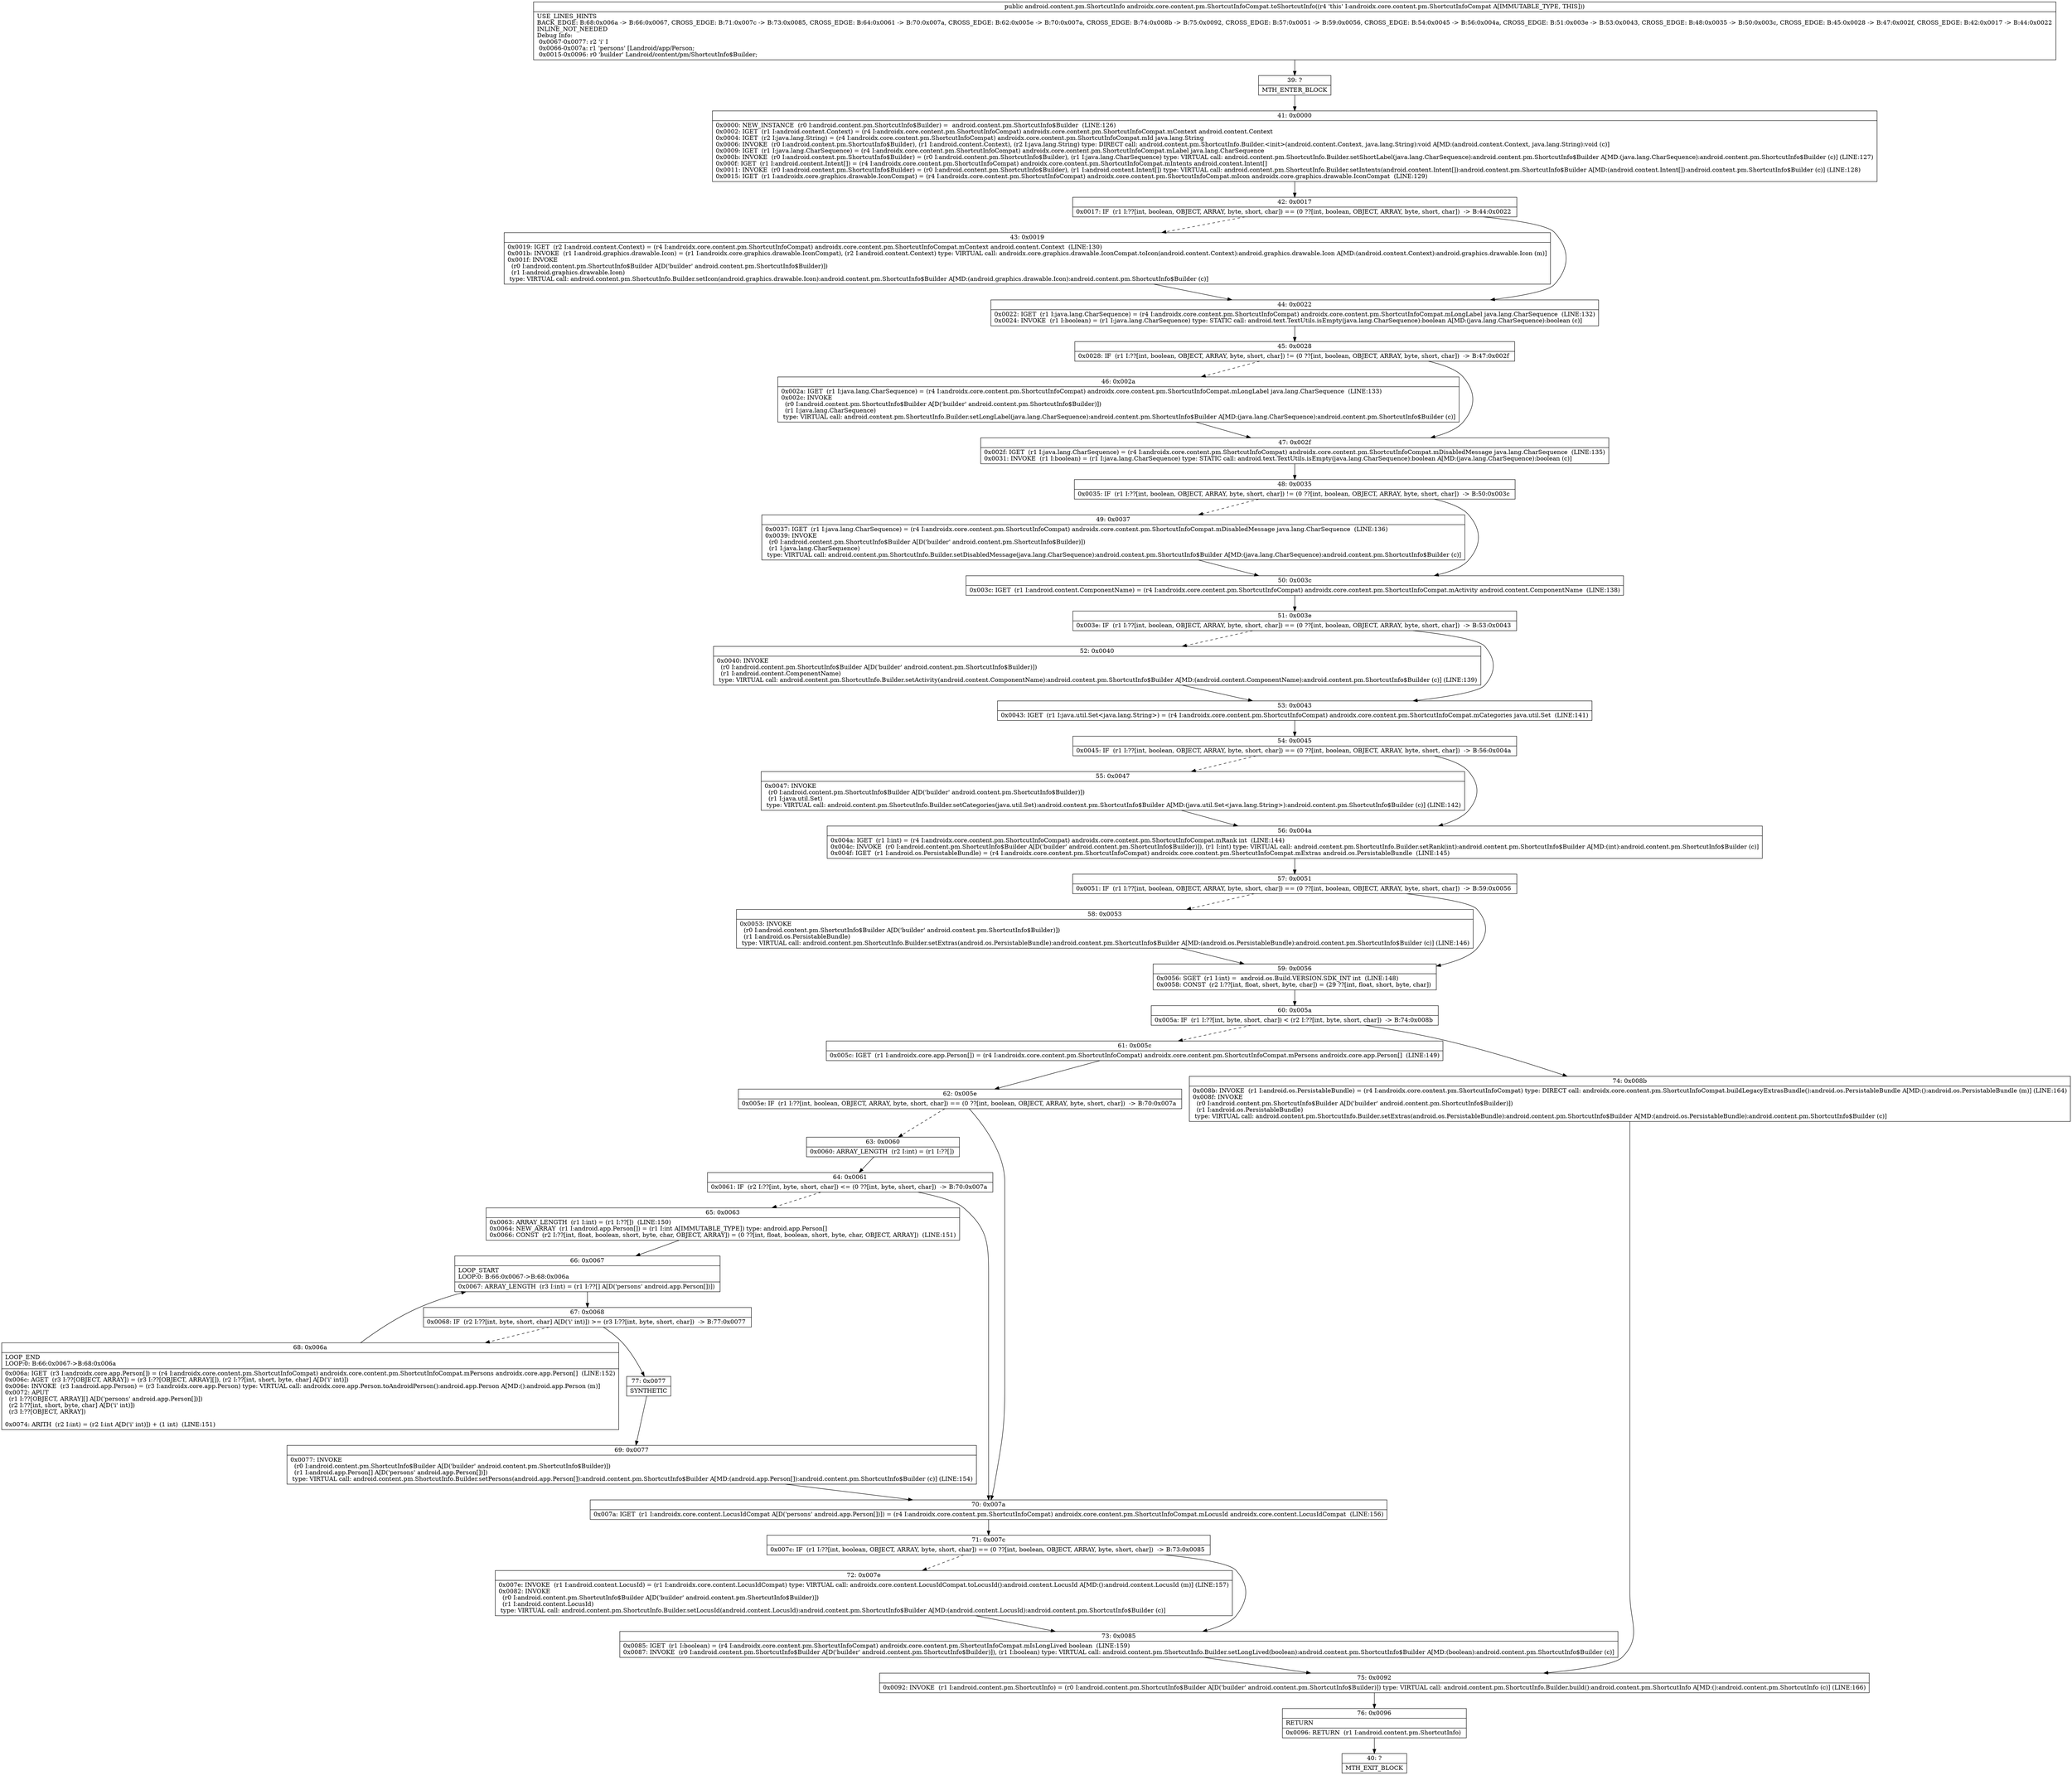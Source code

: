digraph "CFG forandroidx.core.content.pm.ShortcutInfoCompat.toShortcutInfo()Landroid\/content\/pm\/ShortcutInfo;" {
Node_39 [shape=record,label="{39\:\ ?|MTH_ENTER_BLOCK\l}"];
Node_41 [shape=record,label="{41\:\ 0x0000|0x0000: NEW_INSTANCE  (r0 I:android.content.pm.ShortcutInfo$Builder) =  android.content.pm.ShortcutInfo$Builder  (LINE:126)\l0x0002: IGET  (r1 I:android.content.Context) = (r4 I:androidx.core.content.pm.ShortcutInfoCompat) androidx.core.content.pm.ShortcutInfoCompat.mContext android.content.Context \l0x0004: IGET  (r2 I:java.lang.String) = (r4 I:androidx.core.content.pm.ShortcutInfoCompat) androidx.core.content.pm.ShortcutInfoCompat.mId java.lang.String \l0x0006: INVOKE  (r0 I:android.content.pm.ShortcutInfo$Builder), (r1 I:android.content.Context), (r2 I:java.lang.String) type: DIRECT call: android.content.pm.ShortcutInfo.Builder.\<init\>(android.content.Context, java.lang.String):void A[MD:(android.content.Context, java.lang.String):void (c)]\l0x0009: IGET  (r1 I:java.lang.CharSequence) = (r4 I:androidx.core.content.pm.ShortcutInfoCompat) androidx.core.content.pm.ShortcutInfoCompat.mLabel java.lang.CharSequence \l0x000b: INVOKE  (r0 I:android.content.pm.ShortcutInfo$Builder) = (r0 I:android.content.pm.ShortcutInfo$Builder), (r1 I:java.lang.CharSequence) type: VIRTUAL call: android.content.pm.ShortcutInfo.Builder.setShortLabel(java.lang.CharSequence):android.content.pm.ShortcutInfo$Builder A[MD:(java.lang.CharSequence):android.content.pm.ShortcutInfo$Builder (c)] (LINE:127)\l0x000f: IGET  (r1 I:android.content.Intent[]) = (r4 I:androidx.core.content.pm.ShortcutInfoCompat) androidx.core.content.pm.ShortcutInfoCompat.mIntents android.content.Intent[] \l0x0011: INVOKE  (r0 I:android.content.pm.ShortcutInfo$Builder) = (r0 I:android.content.pm.ShortcutInfo$Builder), (r1 I:android.content.Intent[]) type: VIRTUAL call: android.content.pm.ShortcutInfo.Builder.setIntents(android.content.Intent[]):android.content.pm.ShortcutInfo$Builder A[MD:(android.content.Intent[]):android.content.pm.ShortcutInfo$Builder (c)] (LINE:128)\l0x0015: IGET  (r1 I:androidx.core.graphics.drawable.IconCompat) = (r4 I:androidx.core.content.pm.ShortcutInfoCompat) androidx.core.content.pm.ShortcutInfoCompat.mIcon androidx.core.graphics.drawable.IconCompat  (LINE:129)\l}"];
Node_42 [shape=record,label="{42\:\ 0x0017|0x0017: IF  (r1 I:??[int, boolean, OBJECT, ARRAY, byte, short, char]) == (0 ??[int, boolean, OBJECT, ARRAY, byte, short, char])  \-\> B:44:0x0022 \l}"];
Node_43 [shape=record,label="{43\:\ 0x0019|0x0019: IGET  (r2 I:android.content.Context) = (r4 I:androidx.core.content.pm.ShortcutInfoCompat) androidx.core.content.pm.ShortcutInfoCompat.mContext android.content.Context  (LINE:130)\l0x001b: INVOKE  (r1 I:android.graphics.drawable.Icon) = (r1 I:androidx.core.graphics.drawable.IconCompat), (r2 I:android.content.Context) type: VIRTUAL call: androidx.core.graphics.drawable.IconCompat.toIcon(android.content.Context):android.graphics.drawable.Icon A[MD:(android.content.Context):android.graphics.drawable.Icon (m)]\l0x001f: INVOKE  \l  (r0 I:android.content.pm.ShortcutInfo$Builder A[D('builder' android.content.pm.ShortcutInfo$Builder)])\l  (r1 I:android.graphics.drawable.Icon)\l type: VIRTUAL call: android.content.pm.ShortcutInfo.Builder.setIcon(android.graphics.drawable.Icon):android.content.pm.ShortcutInfo$Builder A[MD:(android.graphics.drawable.Icon):android.content.pm.ShortcutInfo$Builder (c)]\l}"];
Node_44 [shape=record,label="{44\:\ 0x0022|0x0022: IGET  (r1 I:java.lang.CharSequence) = (r4 I:androidx.core.content.pm.ShortcutInfoCompat) androidx.core.content.pm.ShortcutInfoCompat.mLongLabel java.lang.CharSequence  (LINE:132)\l0x0024: INVOKE  (r1 I:boolean) = (r1 I:java.lang.CharSequence) type: STATIC call: android.text.TextUtils.isEmpty(java.lang.CharSequence):boolean A[MD:(java.lang.CharSequence):boolean (c)]\l}"];
Node_45 [shape=record,label="{45\:\ 0x0028|0x0028: IF  (r1 I:??[int, boolean, OBJECT, ARRAY, byte, short, char]) != (0 ??[int, boolean, OBJECT, ARRAY, byte, short, char])  \-\> B:47:0x002f \l}"];
Node_46 [shape=record,label="{46\:\ 0x002a|0x002a: IGET  (r1 I:java.lang.CharSequence) = (r4 I:androidx.core.content.pm.ShortcutInfoCompat) androidx.core.content.pm.ShortcutInfoCompat.mLongLabel java.lang.CharSequence  (LINE:133)\l0x002c: INVOKE  \l  (r0 I:android.content.pm.ShortcutInfo$Builder A[D('builder' android.content.pm.ShortcutInfo$Builder)])\l  (r1 I:java.lang.CharSequence)\l type: VIRTUAL call: android.content.pm.ShortcutInfo.Builder.setLongLabel(java.lang.CharSequence):android.content.pm.ShortcutInfo$Builder A[MD:(java.lang.CharSequence):android.content.pm.ShortcutInfo$Builder (c)]\l}"];
Node_47 [shape=record,label="{47\:\ 0x002f|0x002f: IGET  (r1 I:java.lang.CharSequence) = (r4 I:androidx.core.content.pm.ShortcutInfoCompat) androidx.core.content.pm.ShortcutInfoCompat.mDisabledMessage java.lang.CharSequence  (LINE:135)\l0x0031: INVOKE  (r1 I:boolean) = (r1 I:java.lang.CharSequence) type: STATIC call: android.text.TextUtils.isEmpty(java.lang.CharSequence):boolean A[MD:(java.lang.CharSequence):boolean (c)]\l}"];
Node_48 [shape=record,label="{48\:\ 0x0035|0x0035: IF  (r1 I:??[int, boolean, OBJECT, ARRAY, byte, short, char]) != (0 ??[int, boolean, OBJECT, ARRAY, byte, short, char])  \-\> B:50:0x003c \l}"];
Node_49 [shape=record,label="{49\:\ 0x0037|0x0037: IGET  (r1 I:java.lang.CharSequence) = (r4 I:androidx.core.content.pm.ShortcutInfoCompat) androidx.core.content.pm.ShortcutInfoCompat.mDisabledMessage java.lang.CharSequence  (LINE:136)\l0x0039: INVOKE  \l  (r0 I:android.content.pm.ShortcutInfo$Builder A[D('builder' android.content.pm.ShortcutInfo$Builder)])\l  (r1 I:java.lang.CharSequence)\l type: VIRTUAL call: android.content.pm.ShortcutInfo.Builder.setDisabledMessage(java.lang.CharSequence):android.content.pm.ShortcutInfo$Builder A[MD:(java.lang.CharSequence):android.content.pm.ShortcutInfo$Builder (c)]\l}"];
Node_50 [shape=record,label="{50\:\ 0x003c|0x003c: IGET  (r1 I:android.content.ComponentName) = (r4 I:androidx.core.content.pm.ShortcutInfoCompat) androidx.core.content.pm.ShortcutInfoCompat.mActivity android.content.ComponentName  (LINE:138)\l}"];
Node_51 [shape=record,label="{51\:\ 0x003e|0x003e: IF  (r1 I:??[int, boolean, OBJECT, ARRAY, byte, short, char]) == (0 ??[int, boolean, OBJECT, ARRAY, byte, short, char])  \-\> B:53:0x0043 \l}"];
Node_52 [shape=record,label="{52\:\ 0x0040|0x0040: INVOKE  \l  (r0 I:android.content.pm.ShortcutInfo$Builder A[D('builder' android.content.pm.ShortcutInfo$Builder)])\l  (r1 I:android.content.ComponentName)\l type: VIRTUAL call: android.content.pm.ShortcutInfo.Builder.setActivity(android.content.ComponentName):android.content.pm.ShortcutInfo$Builder A[MD:(android.content.ComponentName):android.content.pm.ShortcutInfo$Builder (c)] (LINE:139)\l}"];
Node_53 [shape=record,label="{53\:\ 0x0043|0x0043: IGET  (r1 I:java.util.Set\<java.lang.String\>) = (r4 I:androidx.core.content.pm.ShortcutInfoCompat) androidx.core.content.pm.ShortcutInfoCompat.mCategories java.util.Set  (LINE:141)\l}"];
Node_54 [shape=record,label="{54\:\ 0x0045|0x0045: IF  (r1 I:??[int, boolean, OBJECT, ARRAY, byte, short, char]) == (0 ??[int, boolean, OBJECT, ARRAY, byte, short, char])  \-\> B:56:0x004a \l}"];
Node_55 [shape=record,label="{55\:\ 0x0047|0x0047: INVOKE  \l  (r0 I:android.content.pm.ShortcutInfo$Builder A[D('builder' android.content.pm.ShortcutInfo$Builder)])\l  (r1 I:java.util.Set)\l type: VIRTUAL call: android.content.pm.ShortcutInfo.Builder.setCategories(java.util.Set):android.content.pm.ShortcutInfo$Builder A[MD:(java.util.Set\<java.lang.String\>):android.content.pm.ShortcutInfo$Builder (c)] (LINE:142)\l}"];
Node_56 [shape=record,label="{56\:\ 0x004a|0x004a: IGET  (r1 I:int) = (r4 I:androidx.core.content.pm.ShortcutInfoCompat) androidx.core.content.pm.ShortcutInfoCompat.mRank int  (LINE:144)\l0x004c: INVOKE  (r0 I:android.content.pm.ShortcutInfo$Builder A[D('builder' android.content.pm.ShortcutInfo$Builder)]), (r1 I:int) type: VIRTUAL call: android.content.pm.ShortcutInfo.Builder.setRank(int):android.content.pm.ShortcutInfo$Builder A[MD:(int):android.content.pm.ShortcutInfo$Builder (c)]\l0x004f: IGET  (r1 I:android.os.PersistableBundle) = (r4 I:androidx.core.content.pm.ShortcutInfoCompat) androidx.core.content.pm.ShortcutInfoCompat.mExtras android.os.PersistableBundle  (LINE:145)\l}"];
Node_57 [shape=record,label="{57\:\ 0x0051|0x0051: IF  (r1 I:??[int, boolean, OBJECT, ARRAY, byte, short, char]) == (0 ??[int, boolean, OBJECT, ARRAY, byte, short, char])  \-\> B:59:0x0056 \l}"];
Node_58 [shape=record,label="{58\:\ 0x0053|0x0053: INVOKE  \l  (r0 I:android.content.pm.ShortcutInfo$Builder A[D('builder' android.content.pm.ShortcutInfo$Builder)])\l  (r1 I:android.os.PersistableBundle)\l type: VIRTUAL call: android.content.pm.ShortcutInfo.Builder.setExtras(android.os.PersistableBundle):android.content.pm.ShortcutInfo$Builder A[MD:(android.os.PersistableBundle):android.content.pm.ShortcutInfo$Builder (c)] (LINE:146)\l}"];
Node_59 [shape=record,label="{59\:\ 0x0056|0x0056: SGET  (r1 I:int) =  android.os.Build.VERSION.SDK_INT int  (LINE:148)\l0x0058: CONST  (r2 I:??[int, float, short, byte, char]) = (29 ??[int, float, short, byte, char]) \l}"];
Node_60 [shape=record,label="{60\:\ 0x005a|0x005a: IF  (r1 I:??[int, byte, short, char]) \< (r2 I:??[int, byte, short, char])  \-\> B:74:0x008b \l}"];
Node_61 [shape=record,label="{61\:\ 0x005c|0x005c: IGET  (r1 I:androidx.core.app.Person[]) = (r4 I:androidx.core.content.pm.ShortcutInfoCompat) androidx.core.content.pm.ShortcutInfoCompat.mPersons androidx.core.app.Person[]  (LINE:149)\l}"];
Node_62 [shape=record,label="{62\:\ 0x005e|0x005e: IF  (r1 I:??[int, boolean, OBJECT, ARRAY, byte, short, char]) == (0 ??[int, boolean, OBJECT, ARRAY, byte, short, char])  \-\> B:70:0x007a \l}"];
Node_63 [shape=record,label="{63\:\ 0x0060|0x0060: ARRAY_LENGTH  (r2 I:int) = (r1 I:??[]) \l}"];
Node_64 [shape=record,label="{64\:\ 0x0061|0x0061: IF  (r2 I:??[int, byte, short, char]) \<= (0 ??[int, byte, short, char])  \-\> B:70:0x007a \l}"];
Node_65 [shape=record,label="{65\:\ 0x0063|0x0063: ARRAY_LENGTH  (r1 I:int) = (r1 I:??[])  (LINE:150)\l0x0064: NEW_ARRAY  (r1 I:android.app.Person[]) = (r1 I:int A[IMMUTABLE_TYPE]) type: android.app.Person[] \l0x0066: CONST  (r2 I:??[int, float, boolean, short, byte, char, OBJECT, ARRAY]) = (0 ??[int, float, boolean, short, byte, char, OBJECT, ARRAY])  (LINE:151)\l}"];
Node_66 [shape=record,label="{66\:\ 0x0067|LOOP_START\lLOOP:0: B:66:0x0067\-\>B:68:0x006a\l|0x0067: ARRAY_LENGTH  (r3 I:int) = (r1 I:??[] A[D('persons' android.app.Person[])]) \l}"];
Node_67 [shape=record,label="{67\:\ 0x0068|0x0068: IF  (r2 I:??[int, byte, short, char] A[D('i' int)]) \>= (r3 I:??[int, byte, short, char])  \-\> B:77:0x0077 \l}"];
Node_68 [shape=record,label="{68\:\ 0x006a|LOOP_END\lLOOP:0: B:66:0x0067\-\>B:68:0x006a\l|0x006a: IGET  (r3 I:androidx.core.app.Person[]) = (r4 I:androidx.core.content.pm.ShortcutInfoCompat) androidx.core.content.pm.ShortcutInfoCompat.mPersons androidx.core.app.Person[]  (LINE:152)\l0x006c: AGET  (r3 I:??[OBJECT, ARRAY]) = (r3 I:??[OBJECT, ARRAY][]), (r2 I:??[int, short, byte, char] A[D('i' int)]) \l0x006e: INVOKE  (r3 I:android.app.Person) = (r3 I:androidx.core.app.Person) type: VIRTUAL call: androidx.core.app.Person.toAndroidPerson():android.app.Person A[MD:():android.app.Person (m)]\l0x0072: APUT  \l  (r1 I:??[OBJECT, ARRAY][] A[D('persons' android.app.Person[])])\l  (r2 I:??[int, short, byte, char] A[D('i' int)])\l  (r3 I:??[OBJECT, ARRAY])\l \l0x0074: ARITH  (r2 I:int) = (r2 I:int A[D('i' int)]) + (1 int)  (LINE:151)\l}"];
Node_77 [shape=record,label="{77\:\ 0x0077|SYNTHETIC\l}"];
Node_69 [shape=record,label="{69\:\ 0x0077|0x0077: INVOKE  \l  (r0 I:android.content.pm.ShortcutInfo$Builder A[D('builder' android.content.pm.ShortcutInfo$Builder)])\l  (r1 I:android.app.Person[] A[D('persons' android.app.Person[])])\l type: VIRTUAL call: android.content.pm.ShortcutInfo.Builder.setPersons(android.app.Person[]):android.content.pm.ShortcutInfo$Builder A[MD:(android.app.Person[]):android.content.pm.ShortcutInfo$Builder (c)] (LINE:154)\l}"];
Node_70 [shape=record,label="{70\:\ 0x007a|0x007a: IGET  (r1 I:androidx.core.content.LocusIdCompat A[D('persons' android.app.Person[])]) = (r4 I:androidx.core.content.pm.ShortcutInfoCompat) androidx.core.content.pm.ShortcutInfoCompat.mLocusId androidx.core.content.LocusIdCompat  (LINE:156)\l}"];
Node_71 [shape=record,label="{71\:\ 0x007c|0x007c: IF  (r1 I:??[int, boolean, OBJECT, ARRAY, byte, short, char]) == (0 ??[int, boolean, OBJECT, ARRAY, byte, short, char])  \-\> B:73:0x0085 \l}"];
Node_72 [shape=record,label="{72\:\ 0x007e|0x007e: INVOKE  (r1 I:android.content.LocusId) = (r1 I:androidx.core.content.LocusIdCompat) type: VIRTUAL call: androidx.core.content.LocusIdCompat.toLocusId():android.content.LocusId A[MD:():android.content.LocusId (m)] (LINE:157)\l0x0082: INVOKE  \l  (r0 I:android.content.pm.ShortcutInfo$Builder A[D('builder' android.content.pm.ShortcutInfo$Builder)])\l  (r1 I:android.content.LocusId)\l type: VIRTUAL call: android.content.pm.ShortcutInfo.Builder.setLocusId(android.content.LocusId):android.content.pm.ShortcutInfo$Builder A[MD:(android.content.LocusId):android.content.pm.ShortcutInfo$Builder (c)]\l}"];
Node_73 [shape=record,label="{73\:\ 0x0085|0x0085: IGET  (r1 I:boolean) = (r4 I:androidx.core.content.pm.ShortcutInfoCompat) androidx.core.content.pm.ShortcutInfoCompat.mIsLongLived boolean  (LINE:159)\l0x0087: INVOKE  (r0 I:android.content.pm.ShortcutInfo$Builder A[D('builder' android.content.pm.ShortcutInfo$Builder)]), (r1 I:boolean) type: VIRTUAL call: android.content.pm.ShortcutInfo.Builder.setLongLived(boolean):android.content.pm.ShortcutInfo$Builder A[MD:(boolean):android.content.pm.ShortcutInfo$Builder (c)]\l}"];
Node_75 [shape=record,label="{75\:\ 0x0092|0x0092: INVOKE  (r1 I:android.content.pm.ShortcutInfo) = (r0 I:android.content.pm.ShortcutInfo$Builder A[D('builder' android.content.pm.ShortcutInfo$Builder)]) type: VIRTUAL call: android.content.pm.ShortcutInfo.Builder.build():android.content.pm.ShortcutInfo A[MD:():android.content.pm.ShortcutInfo (c)] (LINE:166)\l}"];
Node_76 [shape=record,label="{76\:\ 0x0096|RETURN\l|0x0096: RETURN  (r1 I:android.content.pm.ShortcutInfo) \l}"];
Node_40 [shape=record,label="{40\:\ ?|MTH_EXIT_BLOCK\l}"];
Node_74 [shape=record,label="{74\:\ 0x008b|0x008b: INVOKE  (r1 I:android.os.PersistableBundle) = (r4 I:androidx.core.content.pm.ShortcutInfoCompat) type: DIRECT call: androidx.core.content.pm.ShortcutInfoCompat.buildLegacyExtrasBundle():android.os.PersistableBundle A[MD:():android.os.PersistableBundle (m)] (LINE:164)\l0x008f: INVOKE  \l  (r0 I:android.content.pm.ShortcutInfo$Builder A[D('builder' android.content.pm.ShortcutInfo$Builder)])\l  (r1 I:android.os.PersistableBundle)\l type: VIRTUAL call: android.content.pm.ShortcutInfo.Builder.setExtras(android.os.PersistableBundle):android.content.pm.ShortcutInfo$Builder A[MD:(android.os.PersistableBundle):android.content.pm.ShortcutInfo$Builder (c)]\l}"];
MethodNode[shape=record,label="{public android.content.pm.ShortcutInfo androidx.core.content.pm.ShortcutInfoCompat.toShortcutInfo((r4 'this' I:androidx.core.content.pm.ShortcutInfoCompat A[IMMUTABLE_TYPE, THIS]))  | USE_LINES_HINTS\lBACK_EDGE: B:68:0x006a \-\> B:66:0x0067, CROSS_EDGE: B:71:0x007c \-\> B:73:0x0085, CROSS_EDGE: B:64:0x0061 \-\> B:70:0x007a, CROSS_EDGE: B:62:0x005e \-\> B:70:0x007a, CROSS_EDGE: B:74:0x008b \-\> B:75:0x0092, CROSS_EDGE: B:57:0x0051 \-\> B:59:0x0056, CROSS_EDGE: B:54:0x0045 \-\> B:56:0x004a, CROSS_EDGE: B:51:0x003e \-\> B:53:0x0043, CROSS_EDGE: B:48:0x0035 \-\> B:50:0x003c, CROSS_EDGE: B:45:0x0028 \-\> B:47:0x002f, CROSS_EDGE: B:42:0x0017 \-\> B:44:0x0022\lINLINE_NOT_NEEDED\lDebug Info:\l  0x0067\-0x0077: r2 'i' I\l  0x0066\-0x007a: r1 'persons' [Landroid\/app\/Person;\l  0x0015\-0x0096: r0 'builder' Landroid\/content\/pm\/ShortcutInfo$Builder;\l}"];
MethodNode -> Node_39;Node_39 -> Node_41;
Node_41 -> Node_42;
Node_42 -> Node_43[style=dashed];
Node_42 -> Node_44;
Node_43 -> Node_44;
Node_44 -> Node_45;
Node_45 -> Node_46[style=dashed];
Node_45 -> Node_47;
Node_46 -> Node_47;
Node_47 -> Node_48;
Node_48 -> Node_49[style=dashed];
Node_48 -> Node_50;
Node_49 -> Node_50;
Node_50 -> Node_51;
Node_51 -> Node_52[style=dashed];
Node_51 -> Node_53;
Node_52 -> Node_53;
Node_53 -> Node_54;
Node_54 -> Node_55[style=dashed];
Node_54 -> Node_56;
Node_55 -> Node_56;
Node_56 -> Node_57;
Node_57 -> Node_58[style=dashed];
Node_57 -> Node_59;
Node_58 -> Node_59;
Node_59 -> Node_60;
Node_60 -> Node_61[style=dashed];
Node_60 -> Node_74;
Node_61 -> Node_62;
Node_62 -> Node_63[style=dashed];
Node_62 -> Node_70;
Node_63 -> Node_64;
Node_64 -> Node_65[style=dashed];
Node_64 -> Node_70;
Node_65 -> Node_66;
Node_66 -> Node_67;
Node_67 -> Node_68[style=dashed];
Node_67 -> Node_77;
Node_68 -> Node_66;
Node_77 -> Node_69;
Node_69 -> Node_70;
Node_70 -> Node_71;
Node_71 -> Node_72[style=dashed];
Node_71 -> Node_73;
Node_72 -> Node_73;
Node_73 -> Node_75;
Node_75 -> Node_76;
Node_76 -> Node_40;
Node_74 -> Node_75;
}

